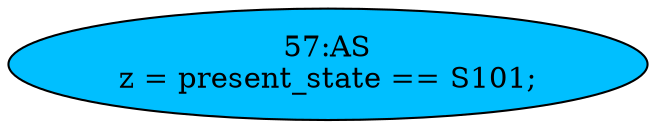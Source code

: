 strict digraph "" {
	node [label="\N"];
	"57:AS"	[ast="<pyverilog.vparser.ast.Assign object at 0x7f643dba8890>",
		def_var="['z']",
		fillcolor=deepskyblue,
		label="57:AS
z = present_state == S101;",
		statements="[]",
		style=filled,
		typ=Assign,
		use_var="['present_state']"];
}
